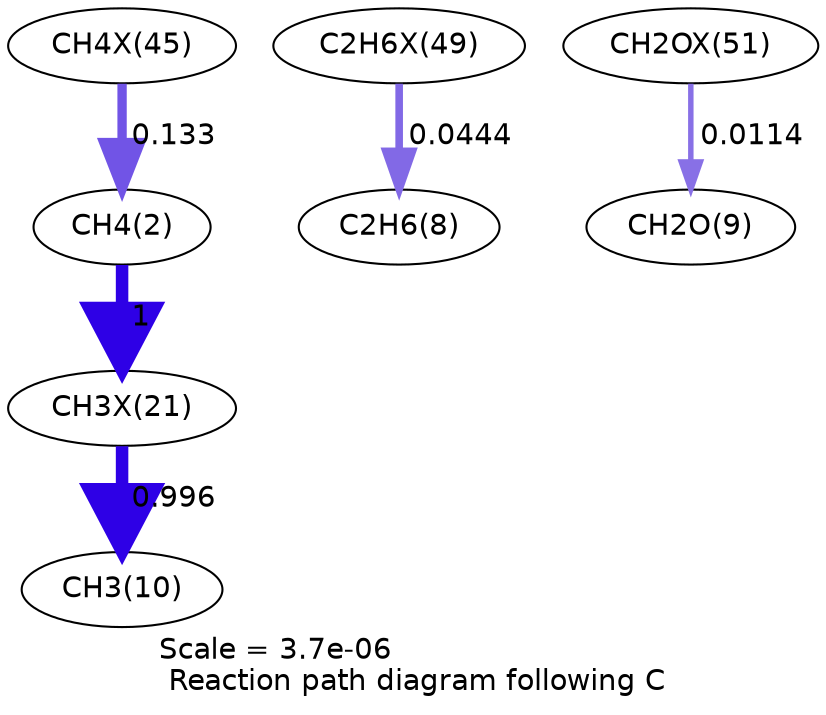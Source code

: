 digraph reaction_paths {
center=1;
s73 -> s4[fontname="Helvetica", penwidth=4.48, arrowsize=2.24, color="0.7, 0.633, 0.9"
, label=" 0.133"];
s4 -> s65[fontname="Helvetica", penwidth=6, arrowsize=3, color="0.7, 1.5, 0.9"
, label=" 1"];
s77 -> s10[fontname="Helvetica", penwidth=3.65, arrowsize=1.82, color="0.7, 0.544, 0.9"
, label=" 0.0444"];
s65 -> s12[fontname="Helvetica", penwidth=6, arrowsize=3, color="0.7, 1.5, 0.9"
, label=" 0.996"];
s79 -> s11[fontname="Helvetica", penwidth=2.62, arrowsize=1.31, color="0.7, 0.511, 0.9"
, label=" 0.0114"];
s4 [ fontname="Helvetica", label="CH4(2)"];
s10 [ fontname="Helvetica", label="C2H6(8)"];
s11 [ fontname="Helvetica", label="CH2O(9)"];
s12 [ fontname="Helvetica", label="CH3(10)"];
s65 [ fontname="Helvetica", label="CH3X(21)"];
s73 [ fontname="Helvetica", label="CH4X(45)"];
s77 [ fontname="Helvetica", label="C2H6X(49)"];
s79 [ fontname="Helvetica", label="CH2OX(51)"];
 label = "Scale = 3.7e-06\l Reaction path diagram following C";
 fontname = "Helvetica";
}
